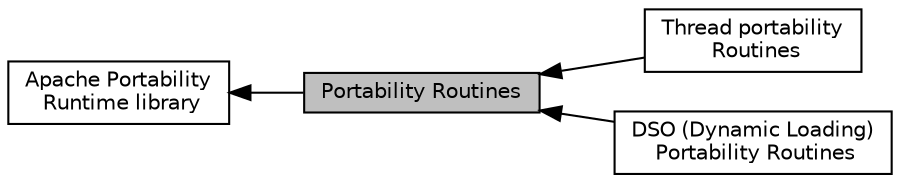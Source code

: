 digraph "Portability Routines"
{
  edge [fontname="Helvetica",fontsize="10",labelfontname="Helvetica",labelfontsize="10"];
  node [fontname="Helvetica",fontsize="10",shape=record];
  rankdir=LR;
  Node2 [label="Thread portability\l Routines",height=0.2,width=0.4,color="black", fillcolor="white", style="filled",URL="$group__apr__os__thread.html"];
  Node1 [label="Apache Portability\l Runtime library",height=0.2,width=0.4,color="black", fillcolor="white", style="filled",URL="$group___a_p_r.html"];
  Node3 [label="DSO (Dynamic Loading)\l Portability Routines",height=0.2,width=0.4,color="black", fillcolor="white", style="filled",URL="$group__apr__os__dso.html"];
  Node0 [label="Portability Routines",height=0.2,width=0.4,color="black", fillcolor="grey75", style="filled", fontcolor="black"];
  Node1->Node0 [shape=plaintext, dir="back", style="solid"];
  Node0->Node2 [shape=plaintext, dir="back", style="solid"];
  Node0->Node3 [shape=plaintext, dir="back", style="solid"];
}
